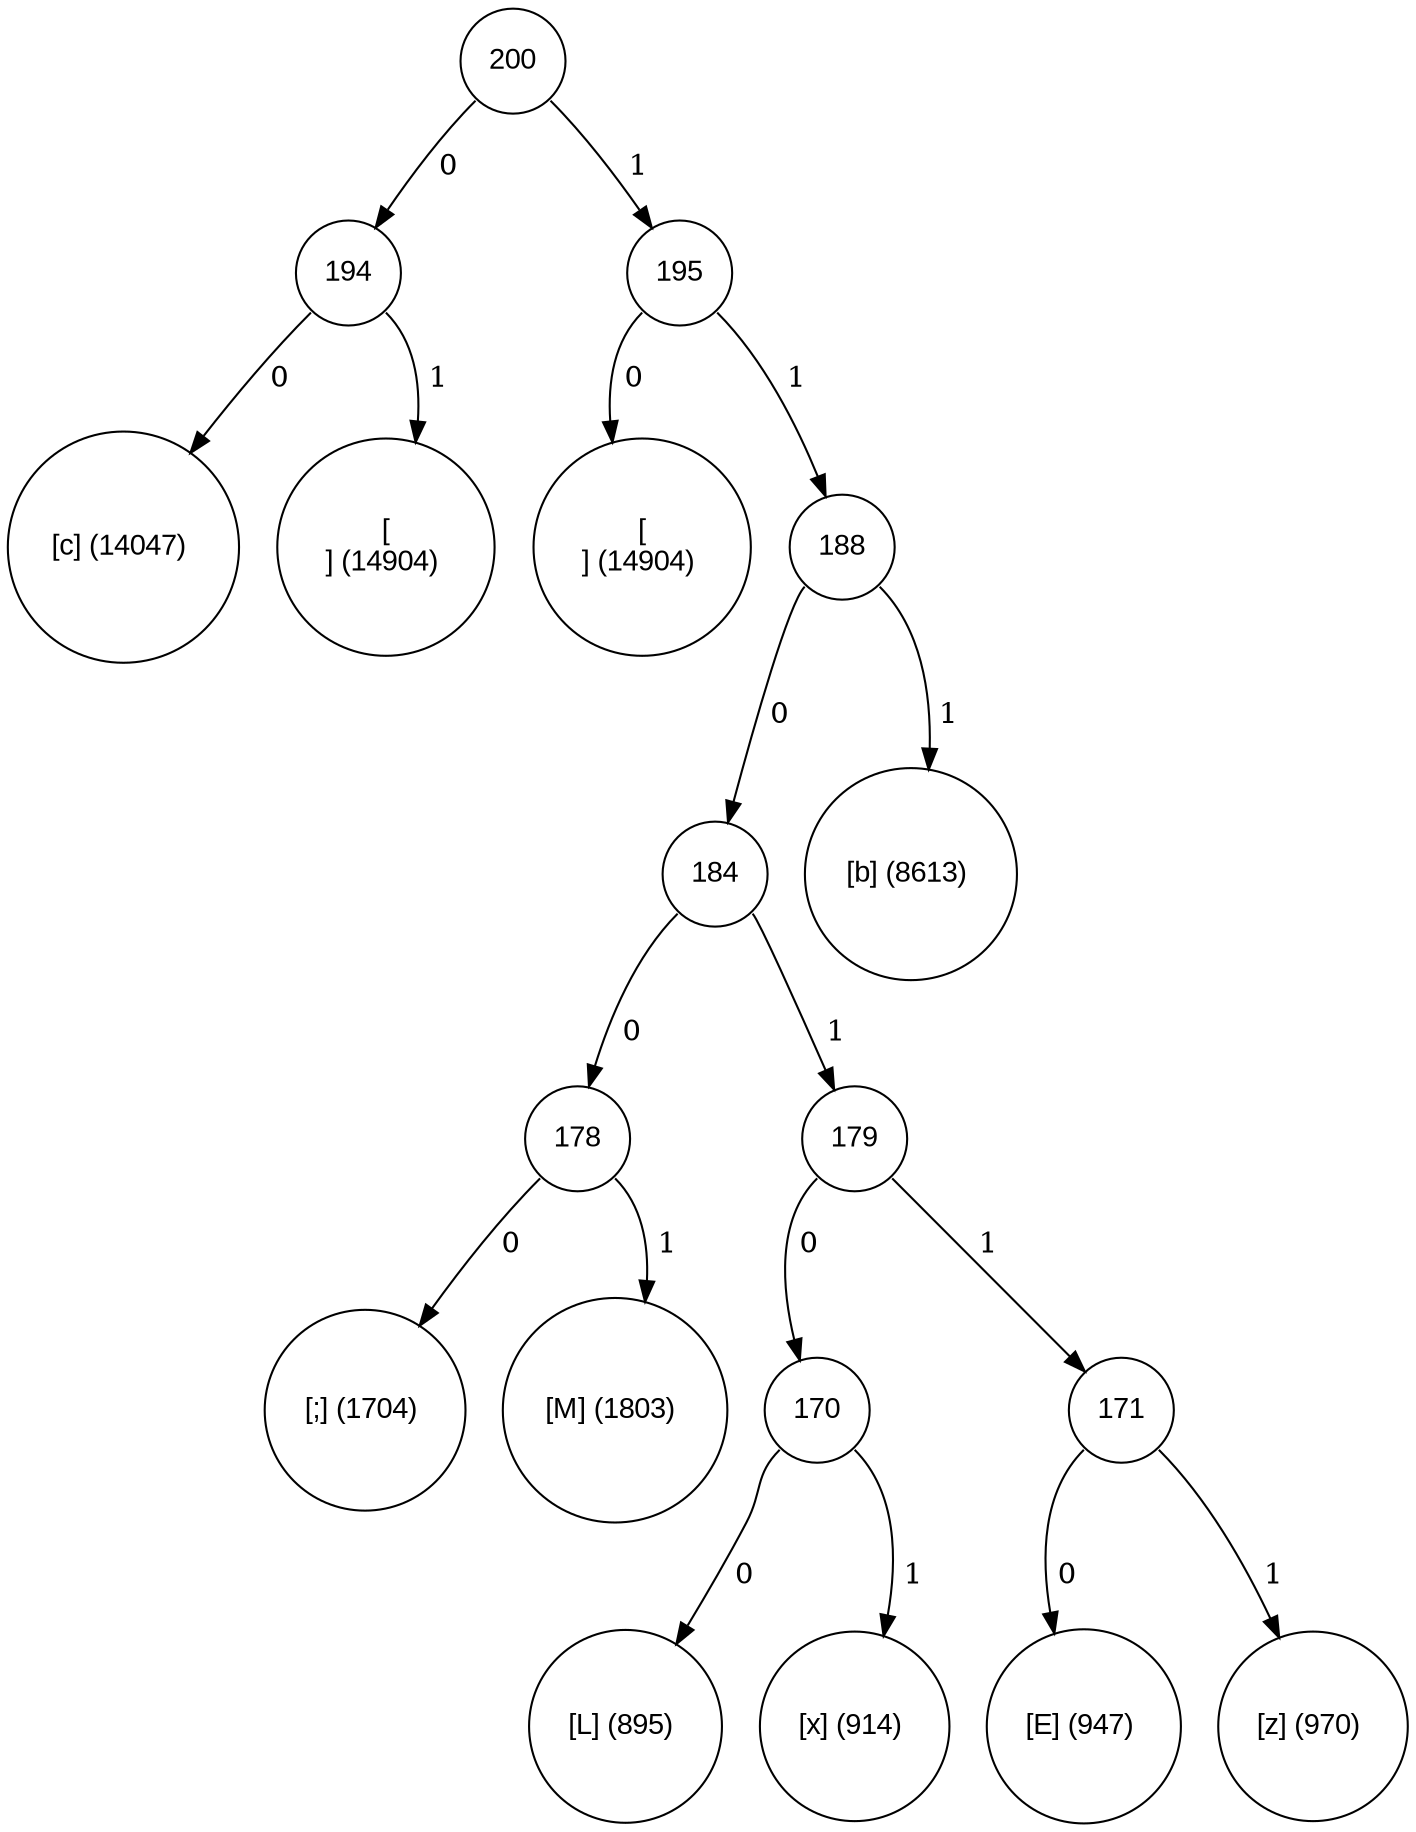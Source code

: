 digraph tree {
	node [fontname="Arial", shape="circle", width=0.5]; 

200:sw -> 194 [label = " 0"]; 
194 [label = "194"]; 
194:se -> 10 [label = " 1"]; 
10 [label = "[
] (14904) "]; 
194:sw -> 99 [label = " 0"]; 
99 [label = "[c] (14047) "]; 
200:se -> 195 [label = " 1"]; 
195 [label = "195"]; 
195:sw -> 13 [label = " 0"]; 
13 [label = "[] (14904) "]; 
195:se -> 188 [label = " 1"]; 
188 [label = "188"]; 
188:se -> 98 [label = " 1"]; 
98 [label = "[b] (8613) "]; 
188:sw -> 184 [label = " 0"]; 
184 [label = "184"]; 
184:sw -> 178 [label = " 0"]; 
178 [label = "178"]; 
178:sw -> 59 [label = " 0"]; 
59 [label = "[;] (1704) "]; 
178:se -> 77 [label = " 1"]; 
77 [label = "[M] (1803) "]; 
184:se -> 179 [label = " 1"]; 
179 [label = "179"]; 
179:sw -> 170 [label = " 0"]; 
170 [label = "170"]; 
170:sw -> 76 [label = " 0"]; 
76 [label = "[L] (895) "]; 
170:se -> 120 [label = " 1"]; 
120 [label = "[x] (914) "]; 
179:se -> 171 [label = " 1"]; 
171 [label = "171"]; 
171:sw -> 69 [label = " 0"]; 
69 [label = "[E] (947) "]; 
171:se -> 122 [label = " 1"]; 
122 [label = "[z] (970) "]; 
}
